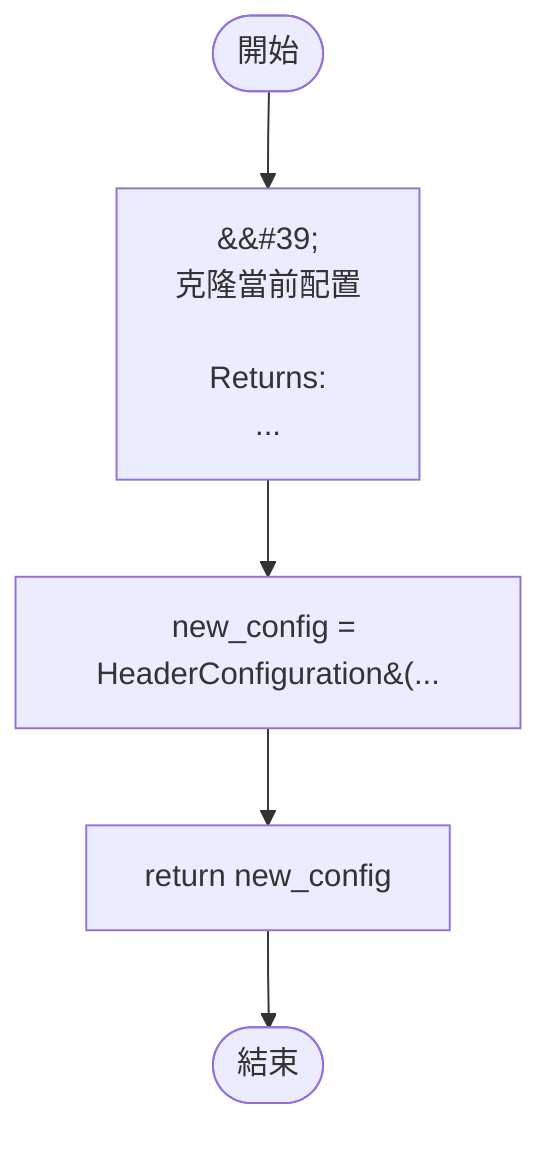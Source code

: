 flowchart TB
    n1([開始])
    n2([結束])
    n3[&amp;&#35;39;\n        克隆當前配置\n\n        Returns:\n      ...]
    n4[new_config = HeaderConfiguration&#40;...]
    n5[return new_config]
    n1 --> n3
    n3 --> n4
    n4 --> n5
    n5 --> n2